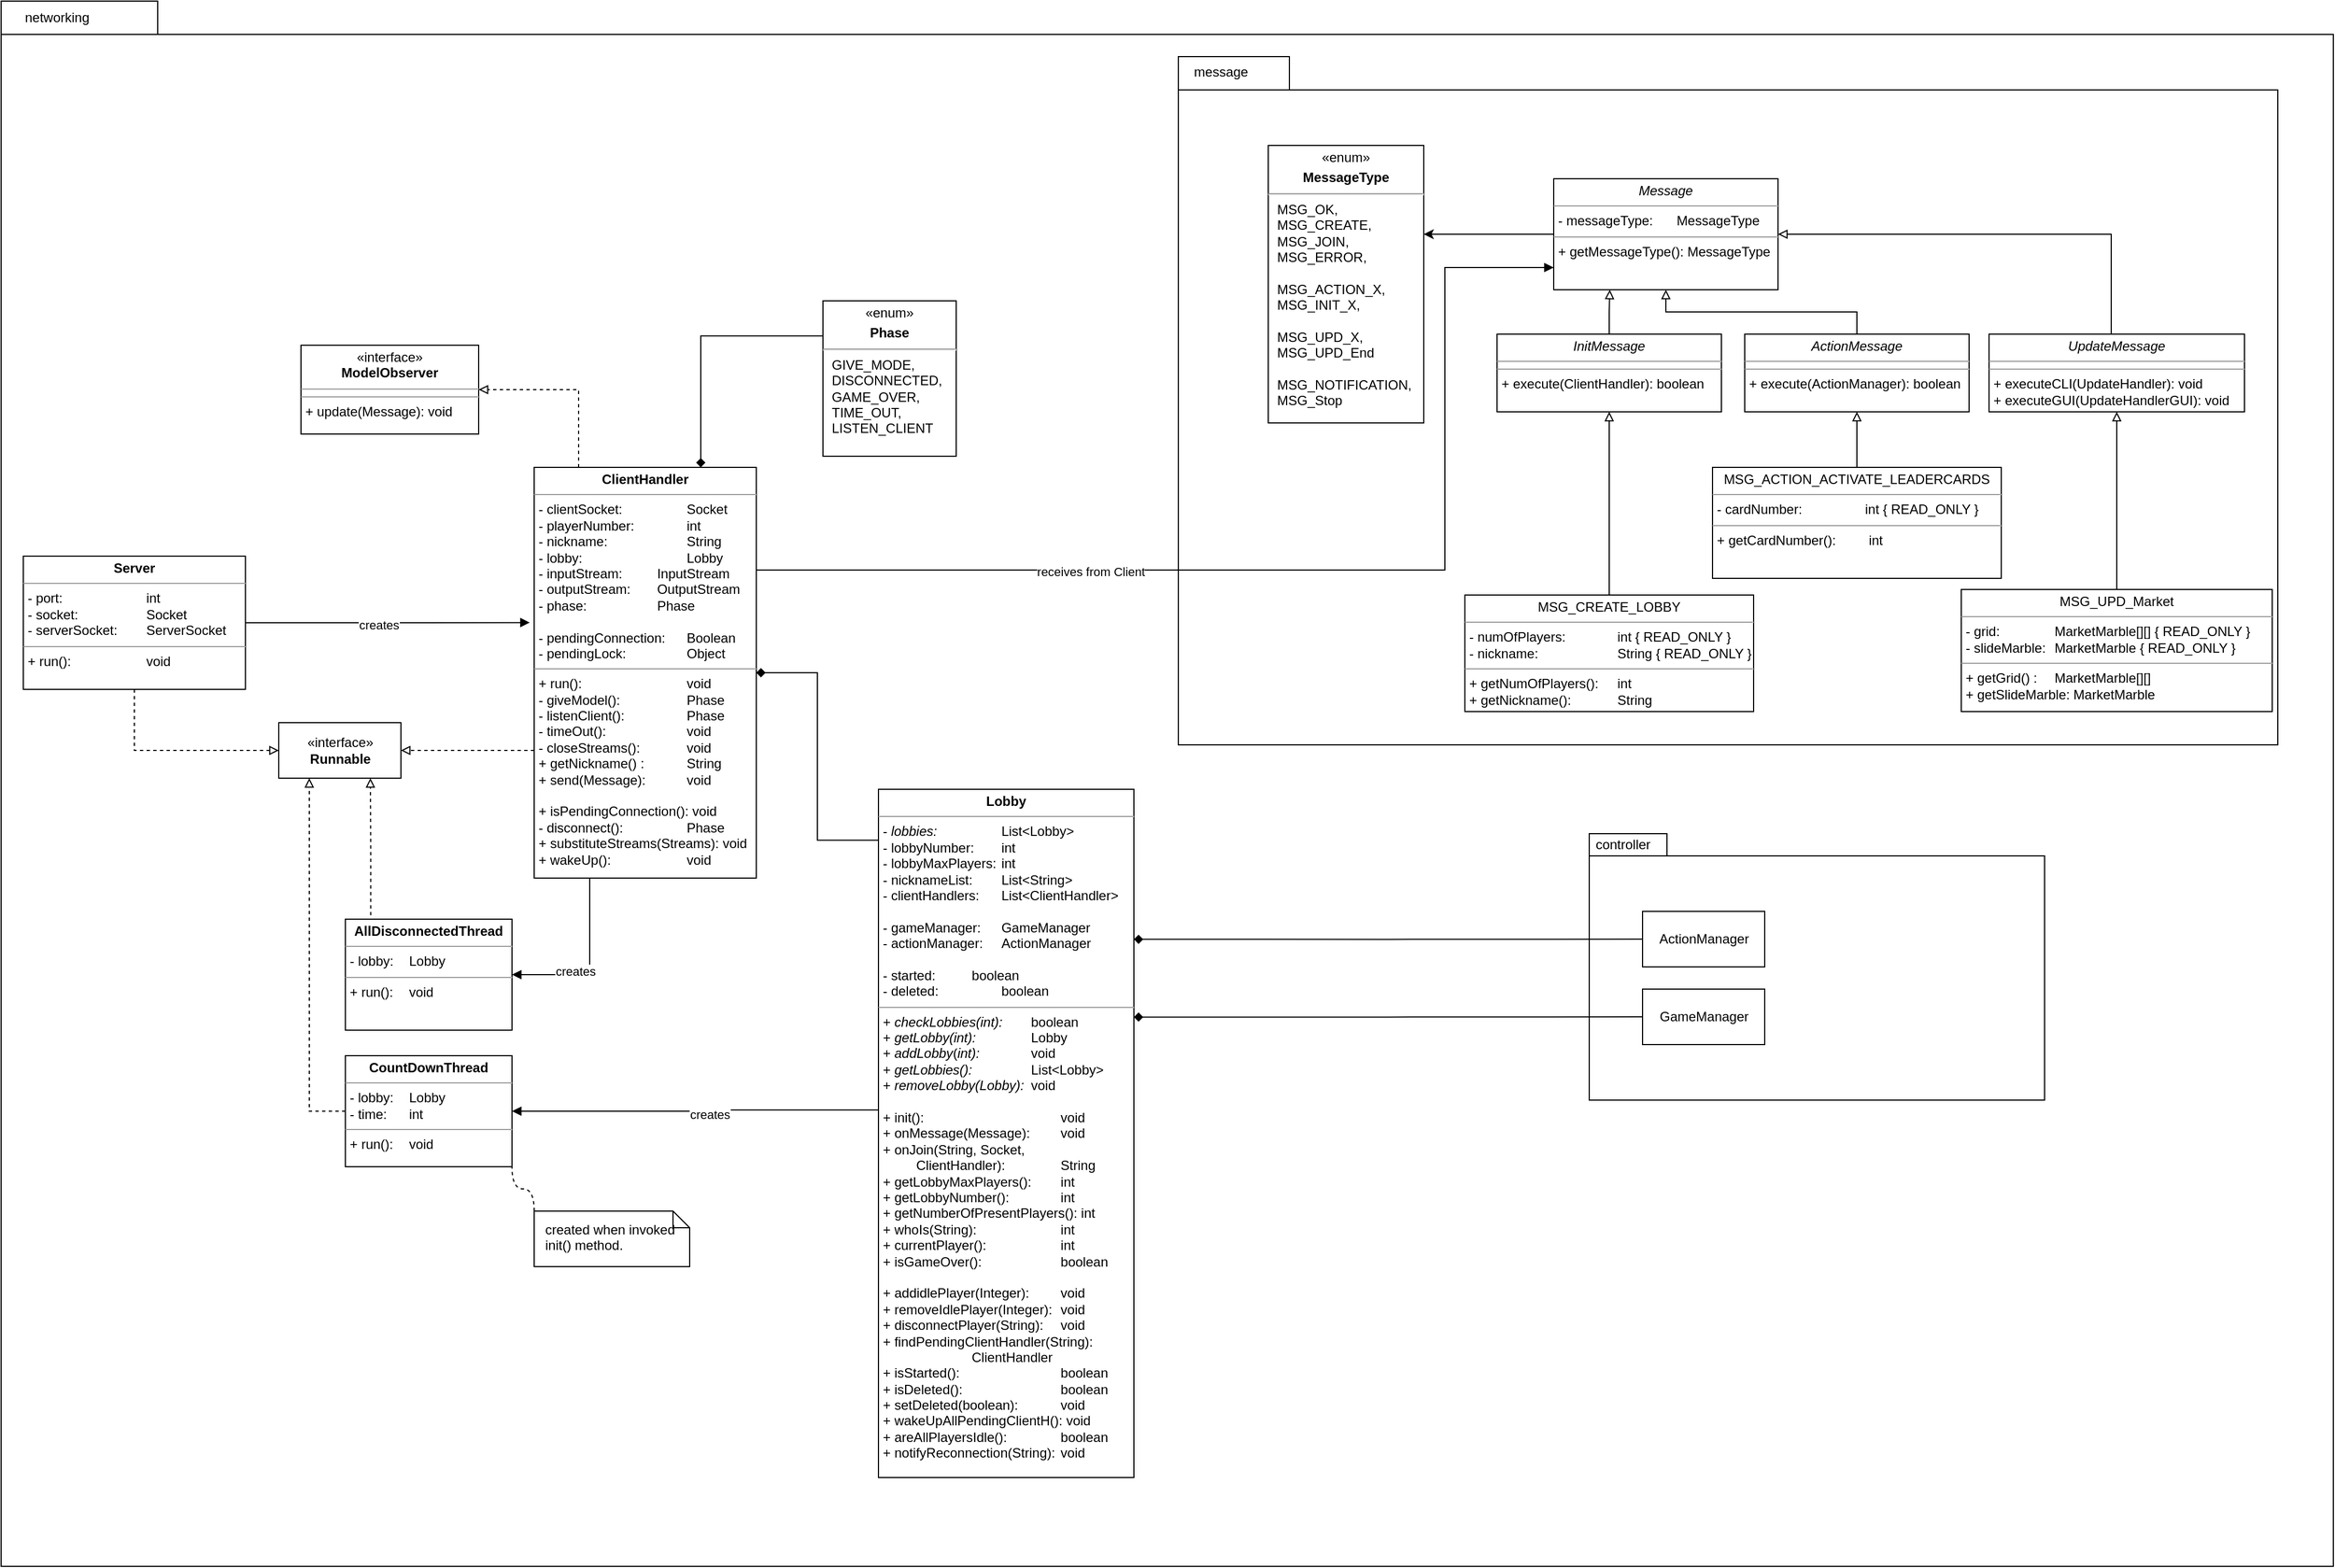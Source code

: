 <mxfile version="14.7.9" type="device"><diagram id="r-U_m_rNe_YZkybKMAaW" name="Page-1"><mxGraphModel dx="2156" dy="1408" grid="1" gridSize="10" guides="1" tooltips="1" connect="1" arrows="1" fold="1" page="1" pageScale="1" pageWidth="2336" pageHeight="1654" math="0" shadow="0"><root><mxCell id="0"/><mxCell id="1" parent="0"/><mxCell id="sHL2MlJ5kD0HrrW0hIiM-56" value="" style="shape=folder;fontStyle=1;spacingTop=10;tabWidth=100;tabHeight=30;tabPosition=left;html=1;" parent="1" vertex="1"><mxGeometry width="2100" height="1410" as="geometry"/></mxCell><mxCell id="sHL2MlJ5kD0HrrW0hIiM-54" value="" style="shape=folder;fontStyle=1;spacingTop=10;tabWidth=100;tabHeight=30;tabPosition=left;html=1;" parent="1" vertex="1"><mxGeometry x="1060" y="50" width="990" height="620" as="geometry"/></mxCell><mxCell id="sHL2MlJ5kD0HrrW0hIiM-44" value="" style="shape=folder;fontStyle=1;spacingTop=10;tabWidth=70;tabHeight=20;tabPosition=left;html=1;" parent="1" vertex="1"><mxGeometry x="1430" y="750" width="410" height="240" as="geometry"/></mxCell><mxCell id="sHL2MlJ5kD0HrrW0hIiM-23" style="edgeStyle=orthogonalEdgeStyle;rounded=0;orthogonalLoop=1;jettySize=auto;html=1;entryX=-0.02;entryY=0.378;entryDx=0;entryDy=0;entryPerimeter=0;endArrow=block;endFill=1;" parent="1" source="sHL2MlJ5kD0HrrW0hIiM-5" target="sHL2MlJ5kD0HrrW0hIiM-8" edge="1"><mxGeometry relative="1" as="geometry"/></mxCell><mxCell id="sHL2MlJ5kD0HrrW0hIiM-24" value="creates" style="edgeLabel;html=1;align=center;verticalAlign=middle;resizable=0;points=[];" parent="sHL2MlJ5kD0HrrW0hIiM-23" vertex="1" connectable="0"><mxGeometry x="-0.079" y="-2" relative="1" as="geometry"><mxPoint x="2" as="offset"/></mxGeometry></mxCell><mxCell id="sHL2MlJ5kD0HrrW0hIiM-25" style="edgeStyle=orthogonalEdgeStyle;rounded=0;orthogonalLoop=1;jettySize=auto;html=1;entryX=0;entryY=0.5;entryDx=0;entryDy=0;dashed=1;endArrow=block;endFill=0;" parent="1" source="sHL2MlJ5kD0HrrW0hIiM-5" target="sHL2MlJ5kD0HrrW0hIiM-6" edge="1"><mxGeometry relative="1" as="geometry"><Array as="points"><mxPoint x="120" y="675"/></Array></mxGeometry></mxCell><mxCell id="sHL2MlJ5kD0HrrW0hIiM-5" value="&lt;p style=&quot;margin: 0px ; margin-top: 4px ; text-align: center&quot;&gt;&lt;b&gt;Server&lt;/b&gt;&lt;/p&gt;&lt;hr size=&quot;1&quot;&gt;&lt;p style=&quot;margin: 0px ; margin-left: 4px&quot;&gt;- port: &lt;span style=&quot;white-space: pre&quot;&gt;&#9;&lt;/span&gt;&lt;span style=&quot;white-space: pre&quot;&gt;&#9;&lt;/span&gt;&lt;span style=&quot;white-space: pre&quot;&gt;&#9;&lt;/span&gt;int&lt;/p&gt;&lt;p style=&quot;margin: 0px ; margin-left: 4px&quot;&gt;- socket: &lt;span style=&quot;white-space: pre&quot;&gt;&#9;&lt;/span&gt;&lt;span style=&quot;white-space: pre&quot;&gt;&#9;&lt;/span&gt;&lt;span style=&quot;white-space: pre&quot;&gt;&#9;&lt;/span&gt;Socket&lt;/p&gt;&lt;p style=&quot;margin: 0px ; margin-left: 4px&quot;&gt;- serverSocket: &lt;span style=&quot;white-space: pre&quot;&gt;&#9;&lt;/span&gt;&lt;span style=&quot;white-space: pre&quot;&gt;&lt;/span&gt;ServerSocket&lt;/p&gt;&lt;hr size=&quot;1&quot;&gt;&lt;p style=&quot;margin: 0px ; margin-left: 4px&quot;&gt;+ run(): &lt;span style=&quot;white-space: pre&quot;&gt;&#9;&lt;/span&gt;&lt;span style=&quot;white-space: pre&quot;&gt;&#9;&lt;/span&gt;&lt;span style=&quot;white-space: pre&quot;&gt;&#9;&lt;/span&gt;void&lt;/p&gt;" style="verticalAlign=top;align=left;overflow=fill;fontSize=12;fontFamily=Helvetica;html=1;" parent="1" vertex="1"><mxGeometry x="20" y="500" width="200" height="120" as="geometry"/></mxCell><mxCell id="sHL2MlJ5kD0HrrW0hIiM-6" value="«interface»&lt;br&gt;&lt;b&gt;Runnable&lt;/b&gt;" style="html=1;" parent="1" vertex="1"><mxGeometry x="250" y="650" width="110" height="50" as="geometry"/></mxCell><mxCell id="sHL2MlJ5kD0HrrW0hIiM-13" style="edgeStyle=orthogonalEdgeStyle;rounded=0;orthogonalLoop=1;jettySize=auto;html=1;endArrow=none;endFill=0;exitX=0.75;exitY=0;exitDx=0;exitDy=0;entryX=-0.003;entryY=0.226;entryDx=0;entryDy=0;entryPerimeter=0;startArrow=diamond;startFill=1;" parent="1" source="sHL2MlJ5kD0HrrW0hIiM-8" target="sHL2MlJ5kD0HrrW0hIiM-12" edge="1"><mxGeometry relative="1" as="geometry"><mxPoint x="720" y="180" as="targetPoint"/><Array as="points"><mxPoint x="630" y="302"/></Array></mxGeometry></mxCell><mxCell id="sHL2MlJ5kD0HrrW0hIiM-16" style="edgeStyle=orthogonalEdgeStyle;rounded=0;orthogonalLoop=1;jettySize=auto;html=1;entryX=1;entryY=0.5;entryDx=0;entryDy=0;endArrow=block;endFill=0;dashed=1;" parent="1" source="sHL2MlJ5kD0HrrW0hIiM-8" target="sHL2MlJ5kD0HrrW0hIiM-18" edge="1"><mxGeometry relative="1" as="geometry"><mxPoint x="580" y="170" as="targetPoint"/><Array as="points"><mxPoint x="520" y="350"/></Array></mxGeometry></mxCell><mxCell id="sHL2MlJ5kD0HrrW0hIiM-27" style="edgeStyle=orthogonalEdgeStyle;rounded=0;orthogonalLoop=1;jettySize=auto;html=1;entryX=1;entryY=0.5;entryDx=0;entryDy=0;dashed=1;endArrow=block;endFill=0;" parent="1" source="sHL2MlJ5kD0HrrW0hIiM-8" target="sHL2MlJ5kD0HrrW0hIiM-6" edge="1"><mxGeometry relative="1" as="geometry"><Array as="points"><mxPoint x="460" y="675"/><mxPoint x="460" y="675"/></Array></mxGeometry></mxCell><mxCell id="sHL2MlJ5kD0HrrW0hIiM-28" style="edgeStyle=orthogonalEdgeStyle;rounded=0;orthogonalLoop=1;jettySize=auto;html=1;entryX=1;entryY=0.5;entryDx=0;entryDy=0;endArrow=block;endFill=1;exitX=0.25;exitY=1;exitDx=0;exitDy=0;" parent="1" source="sHL2MlJ5kD0HrrW0hIiM-8" target="sHL2MlJ5kD0HrrW0hIiM-20" edge="1"><mxGeometry relative="1" as="geometry"><Array as="points"><mxPoint x="530" y="877"/></Array></mxGeometry></mxCell><mxCell id="sHL2MlJ5kD0HrrW0hIiM-50" value="creates" style="edgeLabel;html=1;align=center;verticalAlign=middle;resizable=0;points=[];" parent="sHL2MlJ5kD0HrrW0hIiM-28" vertex="1" connectable="0"><mxGeometry x="0.274" y="-3" relative="1" as="geometry"><mxPoint as="offset"/></mxGeometry></mxCell><mxCell id="sHL2MlJ5kD0HrrW0hIiM-32" style="edgeStyle=orthogonalEdgeStyle;rounded=0;orthogonalLoop=1;jettySize=auto;html=1;entryX=1;entryY=0.5;entryDx=0;entryDy=0;endArrow=block;endFill=1;exitX=0.008;exitY=0.466;exitDx=0;exitDy=0;exitPerimeter=0;" parent="1" source="sHL2MlJ5kD0HrrW0hIiM-19" target="sHL2MlJ5kD0HrrW0hIiM-29" edge="1"><mxGeometry relative="1" as="geometry"><Array as="points"/></mxGeometry></mxCell><mxCell id="sHL2MlJ5kD0HrrW0hIiM-51" value="creates" style="edgeLabel;html=1;align=center;verticalAlign=middle;resizable=0;points=[];" parent="sHL2MlJ5kD0HrrW0hIiM-32" vertex="1" connectable="0"><mxGeometry x="-0.076" y="4" relative="1" as="geometry"><mxPoint as="offset"/></mxGeometry></mxCell><mxCell id="sHL2MlJ5kD0HrrW0hIiM-37" style="edgeStyle=orthogonalEdgeStyle;rounded=0;orthogonalLoop=1;jettySize=auto;html=1;entryX=0.015;entryY=0.074;entryDx=0;entryDy=0;entryPerimeter=0;endArrow=none;endFill=0;startArrow=diamond;startFill=1;" parent="1" source="sHL2MlJ5kD0HrrW0hIiM-8" target="sHL2MlJ5kD0HrrW0hIiM-19" edge="1"><mxGeometry relative="1" as="geometry"/></mxCell><mxCell id="sHL2MlJ5kD0HrrW0hIiM-8" value="&lt;p style=&quot;margin: 0px ; margin-top: 4px ; text-align: center&quot;&gt;&lt;b&gt;ClientHandler&lt;/b&gt;&lt;/p&gt;&lt;hr size=&quot;1&quot;&gt;&lt;p style=&quot;margin: 0px ; margin-left: 4px&quot;&gt;- clientSocket: &lt;span style=&quot;white-space: pre&quot;&gt;&#9;&lt;/span&gt;&lt;span style=&quot;white-space: pre&quot;&gt;&#9;&lt;/span&gt;Socket&lt;/p&gt;&lt;p style=&quot;margin: 0px ; margin-left: 4px&quot;&gt;- playerNumber: &lt;span style=&quot;white-space: pre&quot;&gt;&#9;&lt;/span&gt;&lt;span style=&quot;white-space: pre&quot;&gt;&#9;&lt;/span&gt;int&lt;/p&gt;&lt;p style=&quot;margin: 0px ; margin-left: 4px&quot;&gt;- nickname: &lt;span style=&quot;white-space: pre&quot;&gt;&#9;&lt;/span&gt;&lt;span style=&quot;white-space: pre&quot;&gt;&#9;&lt;/span&gt;&lt;span style=&quot;white-space: pre&quot;&gt;&#9;&lt;/span&gt;String&lt;br&gt;&lt;/p&gt;&lt;p style=&quot;margin: 0px ; margin-left: 4px&quot;&gt;- lobby: &lt;span style=&quot;white-space: pre&quot;&gt;&#9;&lt;/span&gt;&lt;span style=&quot;white-space: pre&quot;&gt;&#9;&lt;/span&gt;&lt;span style=&quot;white-space: pre&quot;&gt;&#9;&lt;/span&gt;&lt;span style=&quot;white-space: pre&quot;&gt;&#9;&lt;/span&gt;Lobby&lt;/p&gt;&lt;p style=&quot;margin: 0px ; margin-left: 4px&quot;&gt;- inputStream: &lt;span style=&quot;white-space: pre&quot;&gt;&#9;&lt;/span&gt;InputStream&lt;/p&gt;&lt;p style=&quot;margin: 0px ; margin-left: 4px&quot;&gt;- outputStream: &lt;span style=&quot;white-space: pre&quot;&gt;&#9;&lt;/span&gt;OutputStream&lt;/p&gt;&lt;p style=&quot;margin: 0px ; margin-left: 4px&quot;&gt;- phase: &lt;span style=&quot;white-space: pre&quot;&gt;&#9;&lt;/span&gt;&lt;span style=&quot;white-space: pre&quot;&gt;&#9;&lt;/span&gt;&lt;span style=&quot;white-space: pre&quot;&gt;&#9;&lt;/span&gt;Phase&lt;/p&gt;&lt;p style=&quot;margin: 0px ; margin-left: 4px&quot;&gt;&lt;br&gt;&lt;/p&gt;&lt;p style=&quot;margin: 0px ; margin-left: 4px&quot;&gt;- pendingConnection: &lt;span style=&quot;white-space: pre&quot;&gt;&#9;&lt;/span&gt;Boolean&lt;/p&gt;&lt;p style=&quot;margin: 0px ; margin-left: 4px&quot;&gt;- pendingLock: &lt;span style=&quot;white-space: pre&quot;&gt;&#9;&lt;/span&gt;&lt;span style=&quot;white-space: pre&quot;&gt;&#9;&lt;/span&gt;Object&lt;/p&gt;&lt;hr size=&quot;1&quot;&gt;&lt;p style=&quot;margin: 0px ; margin-left: 4px&quot;&gt;+ run(): &lt;span style=&quot;white-space: pre&quot;&gt;&#9;&lt;/span&gt;&lt;span style=&quot;white-space: pre&quot;&gt;&#9;&lt;/span&gt;&lt;span style=&quot;white-space: pre&quot;&gt;&#9;&lt;/span&gt;&lt;span style=&quot;white-space: pre&quot;&gt;&#9;&lt;/span&gt;void&lt;/p&gt;&lt;p style=&quot;margin: 0px ; margin-left: 4px&quot;&gt;- giveModel(): &lt;span style=&quot;white-space: pre&quot;&gt;&#9;&lt;/span&gt;&lt;span style=&quot;white-space: pre&quot;&gt;&#9;&lt;/span&gt;&lt;span style=&quot;white-space: pre&quot;&gt;&#9;&lt;/span&gt;Phase&lt;/p&gt;&lt;p style=&quot;margin: 0px ; margin-left: 4px&quot;&gt;- listenClient(): &lt;span style=&quot;white-space: pre&quot;&gt;&#9;&lt;/span&gt;&lt;span style=&quot;white-space: pre&quot;&gt;&#9;&lt;/span&gt;&lt;span style=&quot;white-space: pre&quot;&gt;&lt;/span&gt;Phase&lt;/p&gt;&lt;p style=&quot;margin: 0px ; margin-left: 4px&quot;&gt;- timeOut(): &lt;span style=&quot;white-space: pre&quot;&gt;&#9;&lt;/span&gt;&lt;span style=&quot;white-space: pre&quot;&gt;&#9;&lt;/span&gt;&lt;span style=&quot;white-space: pre&quot;&gt;&#9;&lt;/span&gt;void&lt;/p&gt;&lt;p style=&quot;margin: 0px ; margin-left: 4px&quot;&gt;- closeStreams():&lt;span style=&quot;white-space: pre&quot;&gt;&#9;&lt;/span&gt;&lt;span style=&quot;white-space: pre&quot;&gt;&#9;&lt;/span&gt;void&lt;/p&gt;&lt;p style=&quot;margin: 0px ; margin-left: 4px&quot;&gt;+ getNickname() : &lt;span style=&quot;white-space: pre&quot;&gt;&#9;&lt;/span&gt;&lt;span style=&quot;white-space: pre&quot;&gt;&#9;&lt;/span&gt;String&lt;/p&gt;&lt;p style=&quot;margin: 0px ; margin-left: 4px&quot;&gt;+ send(Message): &lt;span style=&quot;white-space: pre&quot;&gt;&#9;&lt;/span&gt;&lt;span style=&quot;white-space: pre&quot;&gt;&#9;&lt;/span&gt;void&lt;/p&gt;&lt;p style=&quot;margin: 0px ; margin-left: 4px&quot;&gt;&lt;br&gt;&lt;/p&gt;&lt;p style=&quot;margin: 0px ; margin-left: 4px&quot;&gt;+ isPendingConnection(): void&lt;br&gt;&lt;/p&gt;&lt;p style=&quot;margin: 0px ; margin-left: 4px&quot;&gt;- disconnect(): &lt;span style=&quot;white-space: pre&quot;&gt;&#9;&lt;/span&gt;&lt;span style=&quot;white-space: pre&quot;&gt;&#9;&lt;/span&gt;Phase&lt;/p&gt;&lt;p style=&quot;margin: 0px ; margin-left: 4px&quot;&gt;+ substituteStreams(Streams): void&lt;/p&gt;&lt;p style=&quot;margin: 0px ; margin-left: 4px&quot;&gt;+ wakeUp(): &lt;span style=&quot;white-space: pre&quot;&gt;&#9;&lt;/span&gt;&lt;span style=&quot;white-space: pre&quot;&gt;&#9;&lt;/span&gt;&lt;span style=&quot;white-space: pre&quot;&gt;&#9;&lt;/span&gt;void&lt;br&gt;&lt;/p&gt;&lt;p style=&quot;margin: 0px ; margin-left: 4px&quot;&gt;&lt;br&gt;&lt;/p&gt;" style="verticalAlign=top;align=left;overflow=fill;fontSize=12;fontFamily=Helvetica;html=1;" parent="1" vertex="1"><mxGeometry x="480" y="420" width="200" height="370" as="geometry"/></mxCell><mxCell id="sHL2MlJ5kD0HrrW0hIiM-12" value="&lt;p style=&quot;margin: 4px 0px 0px ; text-align: center&quot;&gt;«enum»&lt;/p&gt;&lt;p style=&quot;margin: 4px 0px 0px ; text-align: center&quot;&gt;&lt;b&gt;Phase&lt;/b&gt;&lt;/p&gt;&lt;hr&gt;&lt;p style=&quot;margin: 0px ; margin-left: 8px&quot;&gt;GIVE_MODE, &lt;br&gt;&lt;/p&gt;&lt;p style=&quot;margin: 0px ; margin-left: 8px&quot;&gt;DISCONNECTED,&lt;/p&gt;&lt;p style=&quot;margin: 0px ; margin-left: 8px&quot;&gt;GAME_OVER, &lt;br&gt;&lt;/p&gt;&lt;p style=&quot;margin: 0px ; margin-left: 8px&quot;&gt;TIME_OUT,&lt;/p&gt;&lt;p style=&quot;margin: 0px ; margin-left: 8px&quot;&gt;LISTEN_CLIENT&lt;br&gt;&lt;/p&gt;" style="verticalAlign=top;align=left;overflow=fill;fontSize=12;fontFamily=Helvetica;html=1;" parent="1" vertex="1"><mxGeometry x="740" y="270" width="120" height="140" as="geometry"/></mxCell><mxCell id="sHL2MlJ5kD0HrrW0hIiM-18" value="&lt;p style=&quot;margin: 0px ; margin-top: 4px ; text-align: center&quot;&gt;«interface»&lt;br&gt;&lt;b&gt;ModelObserver&lt;/b&gt;&lt;/p&gt;&lt;hr size=&quot;1&quot;&gt;&lt;hr size=&quot;1&quot;&gt;&lt;p style=&quot;margin: 0px ; margin-left: 4px&quot;&gt;+ update(Message): void&lt;br&gt;&lt;/p&gt;" style="verticalAlign=top;align=left;overflow=fill;fontSize=12;fontFamily=Helvetica;html=1;" parent="1" vertex="1"><mxGeometry x="270" y="310" width="160" height="80" as="geometry"/></mxCell><mxCell id="sHL2MlJ5kD0HrrW0hIiM-47" style="edgeStyle=orthogonalEdgeStyle;rounded=0;orthogonalLoop=1;jettySize=auto;html=1;entryX=0;entryY=0.5;entryDx=0;entryDy=0;endArrow=none;endFill=0;exitX=1;exitY=0.218;exitDx=0;exitDy=0;exitPerimeter=0;startArrow=diamond;startFill=1;" parent="1" source="sHL2MlJ5kD0HrrW0hIiM-19" target="sHL2MlJ5kD0HrrW0hIiM-45" edge="1"><mxGeometry relative="1" as="geometry"/></mxCell><mxCell id="sHL2MlJ5kD0HrrW0hIiM-48" style="edgeStyle=orthogonalEdgeStyle;rounded=0;orthogonalLoop=1;jettySize=auto;html=1;entryX=0;entryY=0.5;entryDx=0;entryDy=0;endArrow=none;endFill=0;startArrow=diamond;startFill=1;exitX=1;exitY=0.331;exitDx=0;exitDy=0;exitPerimeter=0;" parent="1" source="sHL2MlJ5kD0HrrW0hIiM-19" target="sHL2MlJ5kD0HrrW0hIiM-46" edge="1"><mxGeometry relative="1" as="geometry"><mxPoint x="992" y="915" as="sourcePoint"/></mxGeometry></mxCell><mxCell id="sHL2MlJ5kD0HrrW0hIiM-19" value="&lt;p style=&quot;margin: 0px ; margin-top: 4px ; text-align: center&quot;&gt;&lt;b&gt;Lobby&lt;/b&gt;&lt;/p&gt;&lt;hr size=&quot;1&quot;&gt;&lt;p style=&quot;margin: 0px ; margin-left: 4px&quot;&gt;- &lt;i&gt;lobbies: &lt;/i&gt;&lt;span style=&quot;white-space: pre&quot;&gt;&#9;&lt;/span&gt;&lt;span style=&quot;white-space: pre&quot;&gt;&#9;&lt;/span&gt;List&amp;lt;Lobby&amp;gt;&lt;/p&gt;&lt;p style=&quot;margin: 0px ; margin-left: 4px&quot;&gt;- lobbyNumber: &lt;span style=&quot;white-space: pre&quot;&gt;&#9;&lt;/span&gt;int&lt;/p&gt;&lt;p style=&quot;margin: 0px ; margin-left: 4px&quot;&gt;- lobbyMaxPlayers:&lt;span style=&quot;white-space: pre&quot;&gt;&#9;&lt;/span&gt;&lt;span style=&quot;white-space: pre&quot;&gt;&lt;/span&gt;int&lt;/p&gt;&lt;p style=&quot;margin: 0px ; margin-left: 4px&quot;&gt;- nicknameList: &lt;span style=&quot;white-space: pre&quot;&gt;&#9;&lt;/span&gt;List&amp;lt;String&amp;gt;&lt;/p&gt;&lt;p style=&quot;margin: 0px ; margin-left: 4px&quot;&gt;- clientHandlers: &lt;span style=&quot;white-space: pre&quot;&gt;&#9;&lt;/span&gt;List&amp;lt;ClientHandler&amp;gt;&lt;/p&gt;&lt;p style=&quot;margin: 0px ; margin-left: 4px&quot;&gt;&lt;br&gt;&lt;/p&gt;&lt;p style=&quot;margin: 0px ; margin-left: 4px&quot;&gt;- gameManager: &lt;span style=&quot;white-space: pre&quot;&gt;&#9;&lt;/span&gt;GameManager&lt;/p&gt;&lt;p style=&quot;margin: 0px ; margin-left: 4px&quot;&gt;- actionManager: &lt;span style=&quot;white-space: pre&quot;&gt;&#9;&lt;/span&gt;ActionManager&lt;/p&gt;&lt;p style=&quot;margin: 0px ; margin-left: 4px&quot;&gt;&lt;br&gt;&lt;/p&gt;&lt;p style=&quot;margin: 0px ; margin-left: 4px&quot;&gt;- started: &lt;span style=&quot;white-space: pre&quot;&gt;&#9;&lt;/span&gt;&lt;span style=&quot;white-space: pre&quot;&gt;&#9;&lt;/span&gt;boolean&lt;/p&gt;&lt;p style=&quot;margin: 0px ; margin-left: 4px&quot;&gt;- deleted: &lt;span style=&quot;white-space: pre&quot;&gt;&#9;&lt;/span&gt;&lt;span style=&quot;white-space: pre&quot;&gt;&#9;&lt;/span&gt;boolean&lt;br&gt;&lt;/p&gt;&lt;hr size=&quot;1&quot;&gt;&lt;p style=&quot;margin: 0px ; margin-left: 4px&quot;&gt;+ &lt;i&gt;checkLobbies(int): &lt;span style=&quot;white-space: pre&quot;&gt;&#9;&lt;/span&gt;&lt;/i&gt;boolean&lt;/p&gt;&lt;p style=&quot;margin: 0px ; margin-left: 4px&quot;&gt;+ &lt;i&gt;getLobby(int): &lt;/i&gt;&lt;span style=&quot;white-space: pre&quot;&gt;&#9;&lt;span style=&quot;white-space: pre&quot;&gt;&#9;&lt;/span&gt;&lt;/span&gt;Lobby&lt;/p&gt;&lt;p style=&quot;margin: 0px ; margin-left: 4px&quot;&gt;+ &lt;i&gt;addLobby&lt;/i&gt;(&lt;i&gt;int): &lt;span style=&quot;white-space: pre&quot;&gt;&#9;&lt;span style=&quot;white-space: pre&quot;&gt;&#9;&lt;/span&gt;&lt;/span&gt;&lt;/i&gt;void&lt;/p&gt;&lt;p style=&quot;margin: 0px ; margin-left: 4px&quot;&gt;+ &lt;i&gt;getLobbies(): &lt;/i&gt;&lt;span style=&quot;white-space: pre&quot;&gt;&#9;&lt;/span&gt;&lt;span style=&quot;white-space: pre&quot;&gt;&#9;&lt;/span&gt;List&amp;lt;Lobby&amp;gt;&lt;/p&gt;&lt;p style=&quot;margin: 0px ; margin-left: 4px&quot;&gt;+ &lt;i&gt;removeLobby(Lobby): &lt;/i&gt;&lt;span style=&quot;white-space: pre&quot;&gt;&#9;&lt;/span&gt;void&lt;/p&gt;&lt;p style=&quot;margin: 0px ; margin-left: 4px&quot;&gt;&lt;br&gt;&lt;/p&gt;&lt;p style=&quot;margin: 0px ; margin-left: 4px&quot;&gt;+ init(): &lt;span style=&quot;white-space: pre&quot;&gt;&#9;&lt;/span&gt;&lt;span style=&quot;white-space: pre&quot;&gt;&#9;&lt;/span&gt;&lt;span style=&quot;white-space: pre&quot;&gt;&#9;&lt;/span&gt;&lt;span style=&quot;white-space: pre&quot;&gt;&#9;&lt;/span&gt;&lt;span style=&quot;white-space: pre&quot;&gt;&#9;&lt;/span&gt;void&lt;/p&gt;&lt;p style=&quot;margin: 0px ; margin-left: 4px&quot;&gt;+ onMessage(Message): &lt;span style=&quot;white-space: pre&quot;&gt;&#9;&lt;/span&gt;void&lt;/p&gt;&lt;p style=&quot;margin: 0px ; margin-left: 4px&quot;&gt;+ onJoin(String, Socket, &lt;br&gt;&lt;/p&gt;&lt;p style=&quot;margin: 0px ; margin-left: 4px&quot;&gt;&amp;nbsp;&amp;nbsp;&amp;nbsp;&amp;nbsp;&amp;nbsp;&amp;nbsp;&amp;nbsp;&amp;nbsp; ClientHandler): &lt;span style=&quot;white-space: pre&quot;&gt;&#9;&lt;/span&gt;&lt;span style=&quot;white-space: pre&quot;&gt;&#9;&lt;/span&gt;String&lt;/p&gt;&lt;p style=&quot;margin: 0px ; margin-left: 4px&quot;&gt;+ getLobbyMaxPlayers(): &lt;span style=&quot;white-space: pre&quot;&gt;&#9;&lt;/span&gt;int&lt;/p&gt;&lt;p style=&quot;margin: 0px ; margin-left: 4px&quot;&gt;+ getLobbyNumber(): &lt;span style=&quot;white-space: pre&quot;&gt;&#9;&lt;/span&gt;&lt;span style=&quot;white-space: pre&quot;&gt;&#9;&lt;/span&gt;int&lt;/p&gt;&lt;p style=&quot;margin: 0px ; margin-left: 4px&quot;&gt;+ getNumberOfPresentPlayers(): int&lt;/p&gt;&lt;p style=&quot;margin: 0px ; margin-left: 4px&quot;&gt;+ whoIs(String): &lt;span style=&quot;white-space: pre&quot;&gt;&#9;&lt;/span&gt;&lt;span style=&quot;white-space: pre&quot;&gt;&#9;&lt;/span&gt;&lt;span style=&quot;white-space: pre&quot;&gt;&#9;&lt;/span&gt;int&lt;/p&gt;&lt;p style=&quot;margin: 0px ; margin-left: 4px&quot;&gt;+ currentPlayer(): &lt;span style=&quot;white-space: pre&quot;&gt;&#9;&lt;/span&gt;&lt;span style=&quot;white-space: pre&quot;&gt;&#9;&lt;/span&gt;&lt;span style=&quot;white-space: pre&quot;&gt;&#9;&lt;/span&gt;int&lt;br&gt;&lt;/p&gt;&lt;p style=&quot;margin: 0px ; margin-left: 4px&quot;&gt;+ isGameOver(): &lt;span style=&quot;white-space: pre&quot;&gt;&#9;&lt;/span&gt;&lt;span style=&quot;white-space: pre&quot;&gt;&#9;&lt;/span&gt;&lt;span style=&quot;white-space: pre&quot;&gt;&#9;&lt;/span&gt;boolean&lt;/p&gt;&lt;p style=&quot;margin: 0px ; margin-left: 4px&quot;&gt;&lt;br&gt;&lt;/p&gt;&lt;p style=&quot;margin: 0px ; margin-left: 4px&quot;&gt;+ addidlePlayer(Integer): &lt;span style=&quot;white-space: pre&quot;&gt;&#9;&lt;/span&gt;void&lt;/p&gt;&lt;p style=&quot;margin: 0px ; margin-left: 4px&quot;&gt;+ removeIdlePlayer(Integer): &lt;span style=&quot;white-space: pre&quot;&gt;&#9;&lt;/span&gt;void&lt;/p&gt;&lt;p style=&quot;margin: 0px ; margin-left: 4px&quot;&gt;+ disconnectPlayer(String): &lt;span style=&quot;white-space: pre&quot;&gt;&#9;&lt;/span&gt;void&lt;/p&gt;&lt;p style=&quot;margin: 0px ; margin-left: 4px&quot;&gt;+ findPendingClientHandler(String): &lt;br&gt;&lt;/p&gt;&lt;p style=&quot;margin: 0px ; margin-left: 4px&quot;&gt;&amp;nbsp;&amp;nbsp;&amp;nbsp;&amp;nbsp;&amp;nbsp;&amp;nbsp;&amp;nbsp;&amp;nbsp; &lt;span style=&quot;white-space: pre&quot;&gt;&#9;&lt;/span&gt;&lt;span style=&quot;white-space: pre&quot;&gt;&#9;&lt;/span&gt;ClientHandler&lt;/p&gt;&lt;p style=&quot;margin: 0px ; margin-left: 4px&quot;&gt;+ isStarted(): &lt;span style=&quot;white-space: pre&quot;&gt;&#9;&lt;/span&gt;&lt;span style=&quot;white-space: pre&quot;&gt;&#9;&lt;/span&gt;&lt;span style=&quot;white-space: pre&quot;&gt;&#9;&lt;/span&gt;&lt;span style=&quot;white-space: pre&quot;&gt;&#9;&lt;/span&gt;boolean&lt;/p&gt;&lt;p style=&quot;margin: 0px ; margin-left: 4px&quot;&gt;+ isDeleted():&lt;span style=&quot;white-space: pre&quot;&gt;&#9;&lt;/span&gt;&lt;span style=&quot;white-space: pre&quot;&gt;&#9;&lt;/span&gt;&lt;span style=&quot;white-space: pre&quot;&gt;&#9;&lt;/span&gt;&lt;span style=&quot;white-space: pre&quot;&gt;&#9;&lt;/span&gt;boolean&lt;/p&gt;&lt;p style=&quot;margin: 0px ; margin-left: 4px&quot;&gt;+ setDeleted(boolean): &lt;span style=&quot;white-space: pre&quot;&gt;&#9;&lt;/span&gt;&lt;span style=&quot;white-space: pre&quot;&gt;&#9;&lt;/span&gt;void&lt;/p&gt;&lt;p style=&quot;margin: 0px ; margin-left: 4px&quot;&gt;+ wakeUpAllPendingClientH(): void&lt;/p&gt;&lt;p style=&quot;margin: 0px ; margin-left: 4px&quot;&gt;+ areAllPlayersIdle(): &lt;span style=&quot;white-space: pre&quot;&gt;&#9;&lt;/span&gt;&lt;span style=&quot;white-space: pre&quot;&gt;&#9;&lt;/span&gt;boolean&lt;/p&gt;&lt;p style=&quot;margin: 0px ; margin-left: 4px&quot;&gt;+ notifyReconnection(String):&lt;span style=&quot;white-space: pre&quot;&gt;&#9;&lt;/span&gt;&lt;span style=&quot;white-space: pre&quot;&gt;&lt;/span&gt;void&lt;br&gt;&lt;/p&gt;&lt;p style=&quot;margin: 0px ; margin-left: 4px&quot;&gt;&lt;br&gt;&lt;/p&gt;&lt;p style=&quot;margin: 0px ; margin-left: 4px&quot;&gt;&lt;br&gt;&lt;/p&gt;&lt;p style=&quot;margin: 0px ; margin-left: 4px&quot;&gt;&lt;br&gt;&lt;/p&gt;&lt;p style=&quot;margin: 0px ; margin-left: 4px&quot;&gt;&lt;br&gt;&lt;/p&gt;" style="verticalAlign=top;align=left;overflow=fill;fontSize=12;fontFamily=Helvetica;html=1;" parent="1" vertex="1"><mxGeometry x="790" y="710" width="230" height="620" as="geometry"/></mxCell><mxCell id="sHL2MlJ5kD0HrrW0hIiM-31" style="edgeStyle=orthogonalEdgeStyle;rounded=0;orthogonalLoop=1;jettySize=auto;html=1;entryX=0.75;entryY=1;entryDx=0;entryDy=0;dashed=1;endArrow=block;endFill=0;exitX=0.152;exitY=0.025;exitDx=0;exitDy=0;exitPerimeter=0;" parent="1" source="sHL2MlJ5kD0HrrW0hIiM-20" target="sHL2MlJ5kD0HrrW0hIiM-6" edge="1"><mxGeometry relative="1" as="geometry"/></mxCell><mxCell id="sHL2MlJ5kD0HrrW0hIiM-20" value="&lt;p style=&quot;margin: 0px ; margin-top: 4px ; text-align: center&quot;&gt;&lt;b&gt;AllDisconnectedThread&lt;/b&gt;&lt;/p&gt;&lt;hr size=&quot;1&quot;&gt;&lt;p style=&quot;margin: 0px ; margin-left: 4px&quot;&gt;- lobby: &lt;span style=&quot;white-space: pre&quot;&gt;&#9;&lt;/span&gt;Lobby&lt;/p&gt;&lt;hr size=&quot;1&quot;&gt;&lt;p style=&quot;margin: 0px ; margin-left: 4px&quot;&gt;+ run(): &lt;span style=&quot;white-space: pre&quot;&gt;&#9;&lt;/span&gt;void&lt;br&gt;&lt;/p&gt;&lt;p style=&quot;margin: 0px ; margin-left: 4px&quot;&gt;&lt;br&gt;&lt;/p&gt;&lt;p style=&quot;margin: 0px ; margin-left: 4px&quot;&gt;&lt;br&gt;&lt;/p&gt;&lt;p style=&quot;margin: 0px ; margin-left: 4px&quot;&gt;&lt;br&gt;&lt;/p&gt;&lt;p style=&quot;margin: 0px ; margin-left: 4px&quot;&gt;&lt;br&gt;&lt;/p&gt;" style="verticalAlign=top;align=left;overflow=fill;fontSize=12;fontFamily=Helvetica;html=1;" parent="1" vertex="1"><mxGeometry x="310" y="827" width="150" height="100" as="geometry"/></mxCell><mxCell id="sHL2MlJ5kD0HrrW0hIiM-30" style="edgeStyle=orthogonalEdgeStyle;rounded=0;orthogonalLoop=1;jettySize=auto;html=1;entryX=0.25;entryY=1;entryDx=0;entryDy=0;dashed=1;endArrow=block;endFill=0;" parent="1" source="sHL2MlJ5kD0HrrW0hIiM-29" target="sHL2MlJ5kD0HrrW0hIiM-6" edge="1"><mxGeometry relative="1" as="geometry"><Array as="points"><mxPoint x="277" y="1000"/></Array></mxGeometry></mxCell><mxCell id="sHL2MlJ5kD0HrrW0hIiM-29" value="&lt;p style=&quot;margin: 0px ; margin-top: 4px ; text-align: center&quot;&gt;&lt;b&gt;CountDownThread&lt;/b&gt;&lt;/p&gt;&lt;hr size=&quot;1&quot;&gt;&lt;p style=&quot;margin: 0px ; margin-left: 4px&quot;&gt;- lobby: &lt;span style=&quot;white-space: pre&quot;&gt;&#9;&lt;/span&gt;Lobby&lt;/p&gt;&lt;p style=&quot;margin: 0px ; margin-left: 4px&quot;&gt;- time: &lt;span style=&quot;white-space: pre&quot;&gt;&#9;&lt;/span&gt;int&lt;br&gt;&lt;/p&gt;&lt;hr size=&quot;1&quot;&gt;&lt;p style=&quot;margin: 0px ; margin-left: 4px&quot;&gt;+ run(): &lt;span style=&quot;white-space: pre&quot;&gt;&#9;&lt;/span&gt;void&lt;br&gt;&lt;/p&gt;&lt;p style=&quot;margin: 0px ; margin-left: 4px&quot;&gt;&lt;br&gt;&lt;/p&gt;&lt;p style=&quot;margin: 0px ; margin-left: 4px&quot;&gt;&lt;br&gt;&lt;/p&gt;&lt;p style=&quot;margin: 0px ; margin-left: 4px&quot;&gt;&lt;br&gt;&lt;/p&gt;&lt;p style=&quot;margin: 0px ; margin-left: 4px&quot;&gt;&lt;br&gt;&lt;/p&gt;" style="verticalAlign=top;align=left;overflow=fill;fontSize=12;fontFamily=Helvetica;html=1;" parent="1" vertex="1"><mxGeometry x="310" y="950" width="150" height="100" as="geometry"/></mxCell><mxCell id="sHL2MlJ5kD0HrrW0hIiM-33" value="&lt;p style=&quot;margin: 4px 0px 0px ; text-align: center&quot;&gt;«enum»&lt;/p&gt;&lt;p style=&quot;margin: 4px 0px 0px ; text-align: center&quot;&gt;&lt;b&gt;MessageType&lt;/b&gt;&lt;/p&gt;&lt;hr&gt;&lt;p style=&quot;margin: 0px ; margin-left: 8px&quot;&gt;MSG_OK,&lt;/p&gt;&lt;p style=&quot;margin: 0px ; margin-left: 8px&quot;&gt;MSG_CREATE,&lt;/p&gt;&lt;p style=&quot;margin: 0px ; margin-left: 8px&quot;&gt;MSG_JOIN,&lt;/p&gt;&lt;p style=&quot;margin: 0px ; margin-left: 8px&quot;&gt;MSG_ERROR,&lt;/p&gt;&lt;p style=&quot;margin: 0px ; margin-left: 8px&quot;&gt;&lt;br&gt;&lt;/p&gt;&lt;p style=&quot;margin: 0px ; margin-left: 8px&quot;&gt;MSG_ACTION_X,&lt;/p&gt;&lt;p style=&quot;margin: 0px ; margin-left: 8px&quot;&gt;MSG_INIT_X,&lt;/p&gt;&lt;p style=&quot;margin: 0px ; margin-left: 8px&quot;&gt;&lt;br&gt;&lt;/p&gt;&lt;p style=&quot;margin: 0px ; margin-left: 8px&quot;&gt;MSG_UPD_X,&lt;/p&gt;&lt;p style=&quot;margin: 0px ; margin-left: 8px&quot;&gt;MSG_UPD_End&lt;/p&gt;&lt;p style=&quot;margin: 0px ; margin-left: 8px&quot;&gt;&lt;br&gt;&lt;/p&gt;&lt;p style=&quot;margin: 0px ; margin-left: 8px&quot;&gt;MSG_NOTIFICATION,&lt;/p&gt;&lt;p style=&quot;margin: 0px ; margin-left: 8px&quot;&gt;MSG_Stop&lt;br&gt;&lt;/p&gt;" style="verticalAlign=top;align=left;overflow=fill;fontSize=12;fontFamily=Helvetica;html=1;" parent="1" vertex="1"><mxGeometry x="1141" y="130" width="140" height="250" as="geometry"/></mxCell><mxCell id="sHL2MlJ5kD0HrrW0hIiM-43" style="edgeStyle=orthogonalEdgeStyle;rounded=0;orthogonalLoop=1;jettySize=auto;html=1;entryX=1;entryY=0.25;entryDx=0;entryDy=0;endArrow=none;endFill=0;startArrow=block;startFill=1;" parent="1" source="sHL2MlJ5kD0HrrW0hIiM-35" target="sHL2MlJ5kD0HrrW0hIiM-8" edge="1"><mxGeometry relative="1" as="geometry"><Array as="points"><mxPoint x="1300" y="240"/><mxPoint x="1300" y="513"/></Array></mxGeometry></mxCell><mxCell id="sHL2MlJ5kD0HrrW0hIiM-49" value="receives from Client" style="edgeLabel;html=1;align=center;verticalAlign=middle;resizable=0;points=[];" parent="sHL2MlJ5kD0HrrW0hIiM-43" vertex="1" connectable="0"><mxGeometry x="0.229" y="1" relative="1" as="geometry"><mxPoint x="-81" as="offset"/></mxGeometry></mxCell><mxCell id="mdX58LRJklKYa5lHmmai-5" style="edgeStyle=orthogonalEdgeStyle;rounded=0;orthogonalLoop=1;jettySize=auto;html=1;" edge="1" parent="1" source="sHL2MlJ5kD0HrrW0hIiM-35"><mxGeometry relative="1" as="geometry"><mxPoint x="1281" y="210" as="targetPoint"/><Array as="points"><mxPoint x="1281" y="210"/></Array></mxGeometry></mxCell><mxCell id="sHL2MlJ5kD0HrrW0hIiM-35" value="&lt;p style=&quot;margin: 0px ; margin-top: 4px ; text-align: center&quot;&gt;&lt;i&gt;Message&lt;/i&gt;&lt;/p&gt;&lt;hr size=&quot;1&quot;&gt;&lt;p style=&quot;margin: 0px ; margin-left: 4px&quot;&gt;- messageType: &lt;span style=&quot;white-space: pre&quot;&gt;&#9;&lt;/span&gt;MessageType&lt;/p&gt;&lt;hr size=&quot;1&quot;&gt;&lt;p style=&quot;margin: 0px ; margin-left: 4px&quot;&gt;+ getMessageType(): MessageType&lt;br&gt;&lt;/p&gt;&lt;p style=&quot;margin: 0px ; margin-left: 4px&quot;&gt;&lt;br&gt;&lt;/p&gt;&lt;p style=&quot;margin: 0px ; margin-left: 4px&quot;&gt;&lt;br&gt;&lt;/p&gt;&lt;p style=&quot;margin: 0px ; margin-left: 4px&quot;&gt;&lt;br&gt;&lt;/p&gt;&lt;p style=&quot;margin: 0px ; margin-left: 4px&quot;&gt;&lt;br&gt;&lt;/p&gt;" style="verticalAlign=top;align=left;overflow=fill;fontSize=12;fontFamily=Helvetica;html=1;" parent="1" vertex="1"><mxGeometry x="1398" y="160" width="202" height="100" as="geometry"/></mxCell><mxCell id="mdX58LRJklKYa5lHmmai-13" style="edgeStyle=orthogonalEdgeStyle;rounded=0;orthogonalLoop=1;jettySize=auto;html=1;entryX=0.5;entryY=1;entryDx=0;entryDy=0;endArrow=block;endFill=0;" edge="1" parent="1" source="sHL2MlJ5kD0HrrW0hIiM-39" target="mdX58LRJklKYa5lHmmai-6"><mxGeometry relative="1" as="geometry"/></mxCell><mxCell id="sHL2MlJ5kD0HrrW0hIiM-39" value="&lt;p style=&quot;margin: 0px ; margin-top: 4px ; text-align: center&quot;&gt;MSG_ACTION_ACTIVATE_LEADERCARDS&lt;/p&gt;&lt;hr size=&quot;1&quot;&gt;&lt;p style=&quot;margin: 0px ; margin-left: 4px&quot;&gt;- cardNumber: &lt;span style=&quot;white-space: pre&quot;&gt;&#9;&lt;/span&gt;&lt;span style=&quot;white-space: pre&quot;&gt;&#9;&lt;/span&gt;int { READ_ONLY }&lt;br&gt;&lt;/p&gt;&lt;hr size=&quot;1&quot;&gt;&lt;p style=&quot;margin: 0px ; margin-left: 4px&quot;&gt;+ getCardNumber():&lt;span style=&quot;white-space: pre&quot;&gt;&#9;&lt;/span&gt; int&lt;br&gt;&lt;/p&gt;&lt;p style=&quot;margin: 0px ; margin-left: 4px&quot;&gt;&lt;br&gt;&lt;/p&gt;&lt;p style=&quot;margin: 0px ; margin-left: 4px&quot;&gt;&lt;br&gt;&lt;/p&gt;&lt;p style=&quot;margin: 0px ; margin-left: 4px&quot;&gt;&lt;br&gt;&lt;/p&gt;&lt;p style=&quot;margin: 0px ; margin-left: 4px&quot;&gt;&lt;br&gt;&lt;/p&gt;" style="verticalAlign=top;align=left;overflow=fill;fontSize=12;fontFamily=Helvetica;html=1;" parent="1" vertex="1"><mxGeometry x="1541" y="420" width="260" height="100" as="geometry"/></mxCell><mxCell id="mdX58LRJklKYa5lHmmai-12" style="edgeStyle=orthogonalEdgeStyle;rounded=0;orthogonalLoop=1;jettySize=auto;html=1;entryX=0.5;entryY=1;entryDx=0;entryDy=0;endArrow=block;endFill=0;" edge="1" parent="1" source="sHL2MlJ5kD0HrrW0hIiM-40" target="mdX58LRJklKYa5lHmmai-7"><mxGeometry relative="1" as="geometry"/></mxCell><mxCell id="sHL2MlJ5kD0HrrW0hIiM-40" value="&lt;p style=&quot;margin: 0px ; margin-top: 4px ; text-align: center&quot;&gt;MSG_UPD_Market&lt;/p&gt;&lt;hr size=&quot;1&quot;&gt;&lt;p style=&quot;margin: 0px ; margin-left: 4px&quot;&gt;- grid: &lt;span style=&quot;white-space: pre&quot;&gt;&#9;&lt;/span&gt;&lt;span style=&quot;white-space: pre&quot;&gt;&#9;&lt;/span&gt;MarketMarble[][] { READ_ONLY }&lt;br&gt;&lt;/p&gt;&lt;p style=&quot;margin: 0px ; margin-left: 4px&quot;&gt;- slideMarble: &lt;span style=&quot;white-space: pre&quot;&gt;&#9;&lt;/span&gt;MarketMarble { READ_ONLY }&lt;br&gt;&lt;/p&gt;&lt;hr size=&quot;1&quot;&gt;&lt;p style=&quot;margin: 0px ; margin-left: 4px&quot;&gt;+ getGrid() : &lt;span style=&quot;white-space: pre&quot;&gt;&#9;&lt;/span&gt;MarketMarble[][]&lt;/p&gt;&lt;p style=&quot;margin: 0px ; margin-left: 4px&quot;&gt;+ getSlideMarble: MarketMarble&lt;br&gt;&lt;/p&gt;&lt;p style=&quot;margin: 0px ; margin-left: 4px&quot;&gt;&lt;br&gt;&lt;/p&gt;&lt;p style=&quot;margin: 0px ; margin-left: 4px&quot;&gt;&lt;br&gt;&lt;/p&gt;&lt;p style=&quot;margin: 0px ; margin-left: 4px&quot;&gt;&lt;br&gt;&lt;/p&gt;&lt;p style=&quot;margin: 0px ; margin-left: 4px&quot;&gt;&lt;br&gt;&lt;/p&gt;" style="verticalAlign=top;align=left;overflow=fill;fontSize=12;fontFamily=Helvetica;html=1;" parent="1" vertex="1"><mxGeometry x="1765" y="530" width="280" height="110" as="geometry"/></mxCell><mxCell id="sHL2MlJ5kD0HrrW0hIiM-45" value="ActionManager" style="html=1;" parent="1" vertex="1"><mxGeometry x="1478" y="820" width="110" height="50" as="geometry"/></mxCell><mxCell id="sHL2MlJ5kD0HrrW0hIiM-46" value="GameManager" style="html=1;" parent="1" vertex="1"><mxGeometry x="1478" y="890" width="110" height="50" as="geometry"/></mxCell><mxCell id="sHL2MlJ5kD0HrrW0hIiM-55" value="message" style="text;html=1;align=center;verticalAlign=middle;resizable=0;points=[];autosize=1;strokeColor=none;" parent="1" vertex="1"><mxGeometry x="1068" y="54" width="60" height="20" as="geometry"/></mxCell><mxCell id="sHL2MlJ5kD0HrrW0hIiM-57" value="networking" style="text;html=1;align=center;verticalAlign=middle;resizable=0;points=[];autosize=1;strokeColor=none;" parent="1" vertex="1"><mxGeometry x="15" y="5" width="70" height="20" as="geometry"/></mxCell><mxCell id="sHL2MlJ5kD0HrrW0hIiM-58" value="controller" style="text;html=1;align=center;verticalAlign=middle;resizable=0;points=[];autosize=1;strokeColor=none;" parent="1" vertex="1"><mxGeometry x="1430" y="750" width="60" height="20" as="geometry"/></mxCell><mxCell id="sHL2MlJ5kD0HrrW0hIiM-62" style="edgeStyle=orthogonalEdgeStyle;orthogonalLoop=1;jettySize=auto;html=1;entryX=1;entryY=1;entryDx=0;entryDy=0;startArrow=none;startFill=0;endArrow=none;endFill=0;curved=1;dashed=1;exitX=0;exitY=0;exitDx=0;exitDy=0;exitPerimeter=0;" parent="1" source="sHL2MlJ5kD0HrrW0hIiM-59" target="sHL2MlJ5kD0HrrW0hIiM-29" edge="1"><mxGeometry relative="1" as="geometry"/></mxCell><mxCell id="sHL2MlJ5kD0HrrW0hIiM-59" value="&lt;p style=&quot;margin: 0px ; margin-top: 10px ; margin-left: 10px ; text-align: left&quot;&gt;created when invoked init() method.&lt;br&gt;&lt;/p&gt;" style="shape=note;html=1;size=15;spacingLeft=5;align=left;html=1;overflow=fill;whiteSpace=wrap;align=center;" parent="1" vertex="1"><mxGeometry x="480" y="1090" width="140" height="50" as="geometry"/></mxCell><mxCell id="mdX58LRJklKYa5lHmmai-8" style="edgeStyle=orthogonalEdgeStyle;rounded=0;orthogonalLoop=1;jettySize=auto;html=1;entryX=0.25;entryY=1;entryDx=0;entryDy=0;endArrow=block;endFill=0;" edge="1" parent="1" source="mdX58LRJklKYa5lHmmai-1" target="sHL2MlJ5kD0HrrW0hIiM-35"><mxGeometry relative="1" as="geometry"/></mxCell><mxCell id="mdX58LRJklKYa5lHmmai-1" value="&lt;p style=&quot;margin: 0px ; margin-top: 4px ; text-align: center&quot;&gt;&lt;i&gt;InitMessage&lt;/i&gt;&lt;/p&gt;&lt;hr size=&quot;1&quot;&gt;&lt;hr size=&quot;1&quot;&gt;&lt;p style=&quot;margin: 0px ; margin-left: 4px&quot;&gt;+ execute(ClientHandler): boolean&lt;br&gt;&lt;/p&gt;&lt;p style=&quot;margin: 0px ; margin-left: 4px&quot;&gt;&lt;br&gt;&lt;/p&gt;&lt;p style=&quot;margin: 0px ; margin-left: 4px&quot;&gt;&lt;br&gt;&lt;/p&gt;&lt;p style=&quot;margin: 0px ; margin-left: 4px&quot;&gt;&lt;br&gt;&lt;/p&gt;&lt;p style=&quot;margin: 0px ; margin-left: 4px&quot;&gt;&lt;br&gt;&lt;/p&gt;" style="verticalAlign=top;align=left;overflow=fill;fontSize=12;fontFamily=Helvetica;html=1;" vertex="1" parent="1"><mxGeometry x="1347" y="300" width="202" height="70" as="geometry"/></mxCell><mxCell id="mdX58LRJklKYa5lHmmai-9" style="edgeStyle=orthogonalEdgeStyle;rounded=0;orthogonalLoop=1;jettySize=auto;html=1;entryX=0.5;entryY=1;entryDx=0;entryDy=0;endArrow=block;endFill=0;" edge="1" parent="1" source="mdX58LRJklKYa5lHmmai-6" target="sHL2MlJ5kD0HrrW0hIiM-35"><mxGeometry relative="1" as="geometry"/></mxCell><mxCell id="mdX58LRJklKYa5lHmmai-6" value="&lt;p style=&quot;margin: 0px ; margin-top: 4px ; text-align: center&quot;&gt;&lt;i&gt;ActionMessage&lt;/i&gt;&lt;/p&gt;&lt;hr size=&quot;1&quot;&gt;&lt;hr size=&quot;1&quot;&gt;&lt;p style=&quot;margin: 0px ; margin-left: 4px&quot;&gt;+ execute(ActionManager): boolean&lt;br&gt;&lt;/p&gt;&lt;p style=&quot;margin: 0px ; margin-left: 4px&quot;&gt;&lt;br&gt;&lt;/p&gt;&lt;p style=&quot;margin: 0px ; margin-left: 4px&quot;&gt;&lt;br&gt;&lt;/p&gt;&lt;p style=&quot;margin: 0px ; margin-left: 4px&quot;&gt;&lt;br&gt;&lt;/p&gt;&lt;p style=&quot;margin: 0px ; margin-left: 4px&quot;&gt;&lt;br&gt;&lt;/p&gt;" style="verticalAlign=top;align=left;overflow=fill;fontSize=12;fontFamily=Helvetica;html=1;" vertex="1" parent="1"><mxGeometry x="1570" y="300" width="202" height="70" as="geometry"/></mxCell><mxCell id="mdX58LRJklKYa5lHmmai-10" style="edgeStyle=orthogonalEdgeStyle;rounded=0;orthogonalLoop=1;jettySize=auto;html=1;entryX=1;entryY=0.5;entryDx=0;entryDy=0;endArrow=block;endFill=0;" edge="1" parent="1" source="mdX58LRJklKYa5lHmmai-7" target="sHL2MlJ5kD0HrrW0hIiM-35"><mxGeometry relative="1" as="geometry"><Array as="points"><mxPoint x="1900" y="210"/></Array></mxGeometry></mxCell><mxCell id="mdX58LRJklKYa5lHmmai-7" value="&lt;p style=&quot;margin: 0px ; margin-top: 4px ; text-align: center&quot;&gt;&lt;i&gt;UpdateMessage&lt;/i&gt;&lt;/p&gt;&lt;hr size=&quot;1&quot;&gt;&lt;hr size=&quot;1&quot;&gt;&lt;p style=&quot;margin: 0px ; margin-left: 4px&quot;&gt;+ executeCLI(UpdateHandler): void&lt;/p&gt;&lt;p style=&quot;margin: 0px ; margin-left: 4px&quot;&gt;+ executeGUI(UpdateHandlerGUI): void&lt;br&gt;&lt;/p&gt;&lt;p style=&quot;margin: 0px ; margin-left: 4px&quot;&gt;&lt;br&gt;&lt;/p&gt;&lt;p style=&quot;margin: 0px ; margin-left: 4px&quot;&gt;&lt;br&gt;&lt;/p&gt;&lt;p style=&quot;margin: 0px ; margin-left: 4px&quot;&gt;&lt;br&gt;&lt;/p&gt;&lt;p style=&quot;margin: 0px ; margin-left: 4px&quot;&gt;&lt;br&gt;&lt;/p&gt;" style="verticalAlign=top;align=left;overflow=fill;fontSize=12;fontFamily=Helvetica;html=1;" vertex="1" parent="1"><mxGeometry x="1790" y="300" width="230" height="70" as="geometry"/></mxCell><mxCell id="mdX58LRJklKYa5lHmmai-15" style="edgeStyle=orthogonalEdgeStyle;rounded=0;orthogonalLoop=1;jettySize=auto;html=1;entryX=0.5;entryY=1;entryDx=0;entryDy=0;endArrow=block;endFill=0;" edge="1" parent="1" source="mdX58LRJklKYa5lHmmai-14" target="mdX58LRJklKYa5lHmmai-1"><mxGeometry relative="1" as="geometry"/></mxCell><mxCell id="mdX58LRJklKYa5lHmmai-14" value="&lt;p style=&quot;margin: 0px ; margin-top: 4px ; text-align: center&quot;&gt;MSG_CREATE_LOBBY&lt;/p&gt;&lt;hr size=&quot;1&quot;&gt;&lt;p style=&quot;margin: 0px ; margin-left: 4px&quot;&gt;- numOfPlayers: &lt;span style=&quot;white-space: pre&quot;&gt;&#9;&lt;/span&gt;&lt;span style=&quot;white-space: pre&quot;&gt;&#9;&lt;/span&gt;int { READ_ONLY }&lt;/p&gt;&lt;p style=&quot;margin: 0px ; margin-left: 4px&quot;&gt;- nickname:&lt;span style=&quot;white-space: pre&quot;&gt;&#9;&lt;/span&gt;&lt;span style=&quot;white-space: pre&quot;&gt;&#9;&lt;/span&gt;&lt;span style=&quot;white-space: pre&quot;&gt;&#9;&lt;/span&gt;String { READ_ONLY }&lt;br&gt;&lt;/p&gt;&lt;hr size=&quot;1&quot;&gt;&lt;p style=&quot;margin: 0px ; margin-left: 4px&quot;&gt;+ getNumOfPlayers(): &lt;span style=&quot;white-space: pre&quot;&gt;&#9;&lt;/span&gt;int&lt;/p&gt;&lt;p style=&quot;margin: 0px ; margin-left: 4px&quot;&gt;+ getNickname(): &lt;span style=&quot;white-space: pre&quot;&gt;&#9;&lt;/span&gt;&lt;span style=&quot;white-space: pre&quot;&gt;&#9;&lt;/span&gt;String&lt;br&gt;&lt;/p&gt;&lt;p style=&quot;margin: 0px ; margin-left: 4px&quot;&gt;&lt;br&gt;&lt;/p&gt;&lt;p style=&quot;margin: 0px ; margin-left: 4px&quot;&gt;&lt;br&gt;&lt;/p&gt;&lt;p style=&quot;margin: 0px ; margin-left: 4px&quot;&gt;&lt;br&gt;&lt;/p&gt;&lt;p style=&quot;margin: 0px ; margin-left: 4px&quot;&gt;&lt;br&gt;&lt;/p&gt;" style="verticalAlign=top;align=left;overflow=fill;fontSize=12;fontFamily=Helvetica;html=1;" vertex="1" parent="1"><mxGeometry x="1318" y="535" width="260" height="105" as="geometry"/></mxCell></root></mxGraphModel></diagram></mxfile>